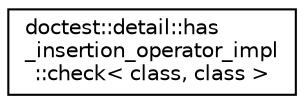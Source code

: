 digraph "Graphical Class Hierarchy"
{
  edge [fontname="Helvetica",fontsize="10",labelfontname="Helvetica",labelfontsize="10"];
  node [fontname="Helvetica",fontsize="10",shape=record];
  rankdir="LR";
  Node0 [label="doctest::detail::has\l_insertion_operator_impl\l::check\< class, class \>",height=0.2,width=0.4,color="black", fillcolor="white", style="filled",URL="$structdoctest_1_1detail_1_1has__insertion__operator__impl_1_1check.html"];
}
